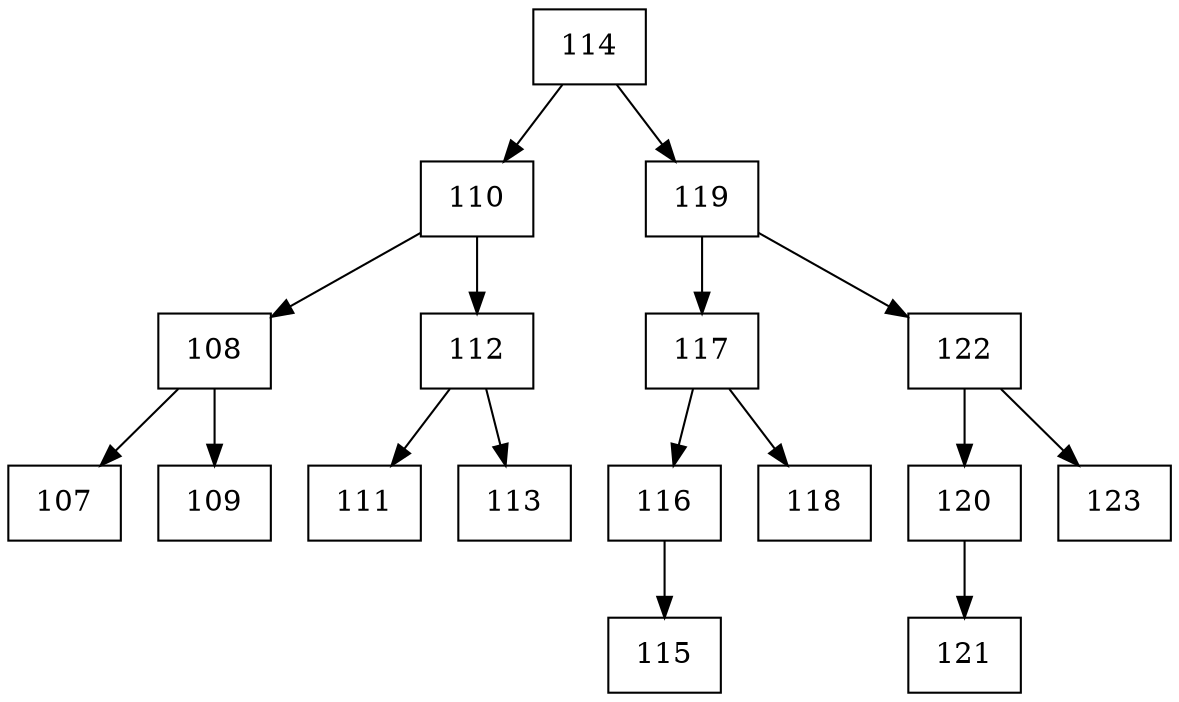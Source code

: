 digraph grafico{
rankdir=UD 
node[shape=box] 
concentrate=true 
nodo114[ shape=record, label ="114"];
nodo110[ shape=record, label ="110"];
nodo108[ shape=record, label ="108"];
nodo107[ shape=record, label ="107"];
nodo108->nodo107
nodo109[ shape=record, label ="109"];
nodo108->nodo109
nodo110->nodo108
nodo112[ shape=record, label ="112"];
nodo111[ shape=record, label ="111"];
nodo112->nodo111
nodo113[ shape=record, label ="113"];
nodo112->nodo113
nodo110->nodo112
nodo114->nodo110
nodo119[ shape=record, label ="119"];
nodo117[ shape=record, label ="117"];
nodo116[ shape=record, label ="116"];
nodo115[ shape=record, label ="115"];
nodo116->nodo115
nodo117->nodo116
nodo118[ shape=record, label ="118"];
nodo117->nodo118
nodo119->nodo117
nodo122[ shape=record, label ="122"];
nodo120[ shape=record, label ="120"];
nodo121[ shape=record, label ="121"];
nodo120->nodo121
nodo122->nodo120
nodo123[ shape=record, label ="123"];
nodo122->nodo123
nodo119->nodo122
nodo114->nodo119
}